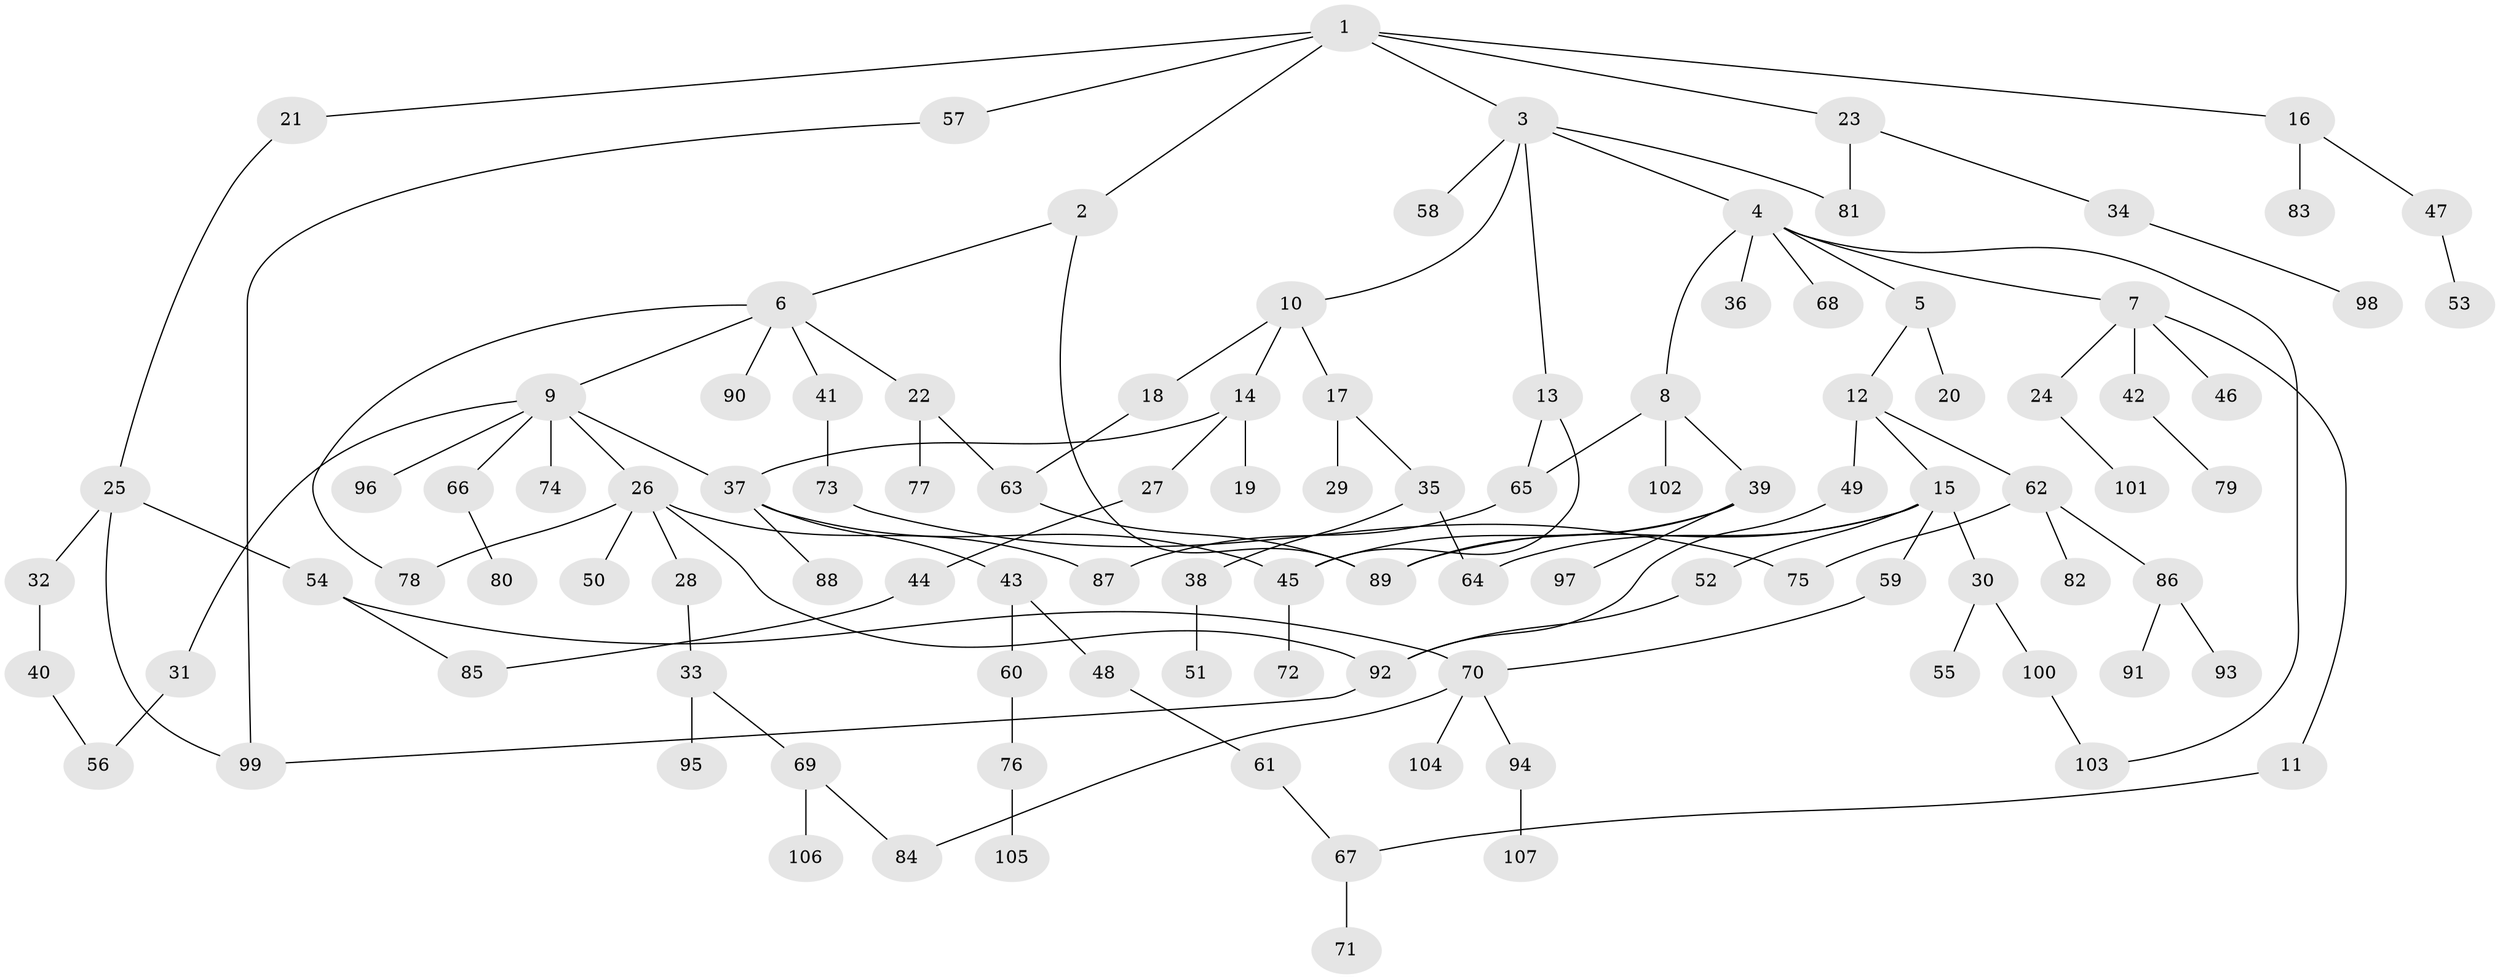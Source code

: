 // Generated by graph-tools (version 1.1) at 2025/41/03/09/25 04:41:56]
// undirected, 107 vertices, 129 edges
graph export_dot {
graph [start="1"]
  node [color=gray90,style=filled];
  1;
  2;
  3;
  4;
  5;
  6;
  7;
  8;
  9;
  10;
  11;
  12;
  13;
  14;
  15;
  16;
  17;
  18;
  19;
  20;
  21;
  22;
  23;
  24;
  25;
  26;
  27;
  28;
  29;
  30;
  31;
  32;
  33;
  34;
  35;
  36;
  37;
  38;
  39;
  40;
  41;
  42;
  43;
  44;
  45;
  46;
  47;
  48;
  49;
  50;
  51;
  52;
  53;
  54;
  55;
  56;
  57;
  58;
  59;
  60;
  61;
  62;
  63;
  64;
  65;
  66;
  67;
  68;
  69;
  70;
  71;
  72;
  73;
  74;
  75;
  76;
  77;
  78;
  79;
  80;
  81;
  82;
  83;
  84;
  85;
  86;
  87;
  88;
  89;
  90;
  91;
  92;
  93;
  94;
  95;
  96;
  97;
  98;
  99;
  100;
  101;
  102;
  103;
  104;
  105;
  106;
  107;
  1 -- 2;
  1 -- 3;
  1 -- 16;
  1 -- 21;
  1 -- 23;
  1 -- 57;
  2 -- 6;
  2 -- 89;
  3 -- 4;
  3 -- 10;
  3 -- 13;
  3 -- 58;
  3 -- 81;
  4 -- 5;
  4 -- 7;
  4 -- 8;
  4 -- 36;
  4 -- 68;
  4 -- 103;
  5 -- 12;
  5 -- 20;
  6 -- 9;
  6 -- 22;
  6 -- 41;
  6 -- 90;
  6 -- 78;
  7 -- 11;
  7 -- 24;
  7 -- 42;
  7 -- 46;
  8 -- 39;
  8 -- 102;
  8 -- 65;
  9 -- 26;
  9 -- 31;
  9 -- 37;
  9 -- 66;
  9 -- 74;
  9 -- 96;
  10 -- 14;
  10 -- 17;
  10 -- 18;
  11 -- 67;
  12 -- 15;
  12 -- 49;
  12 -- 62;
  13 -- 45;
  13 -- 65;
  14 -- 19;
  14 -- 27;
  14 -- 37;
  15 -- 30;
  15 -- 52;
  15 -- 59;
  15 -- 64;
  15 -- 89;
  16 -- 47;
  16 -- 83;
  17 -- 29;
  17 -- 35;
  18 -- 63;
  21 -- 25;
  22 -- 63;
  22 -- 77;
  23 -- 34;
  23 -- 81;
  24 -- 101;
  25 -- 32;
  25 -- 54;
  25 -- 99;
  26 -- 28;
  26 -- 50;
  26 -- 78;
  26 -- 92;
  26 -- 87;
  27 -- 44;
  28 -- 33;
  30 -- 55;
  30 -- 100;
  31 -- 56;
  32 -- 40;
  33 -- 69;
  33 -- 95;
  34 -- 98;
  35 -- 38;
  35 -- 64;
  37 -- 43;
  37 -- 88;
  37 -- 45;
  38 -- 51;
  39 -- 97;
  39 -- 45;
  39 -- 89;
  40 -- 56;
  41 -- 73;
  42 -- 79;
  43 -- 48;
  43 -- 60;
  44 -- 85;
  45 -- 72;
  47 -- 53;
  48 -- 61;
  49 -- 92;
  52 -- 92;
  54 -- 70;
  54 -- 85;
  57 -- 99;
  59 -- 70;
  60 -- 76;
  61 -- 67;
  62 -- 82;
  62 -- 86;
  62 -- 75;
  63 -- 89;
  65 -- 87;
  66 -- 80;
  67 -- 71;
  69 -- 106;
  69 -- 84;
  70 -- 84;
  70 -- 94;
  70 -- 104;
  73 -- 75;
  76 -- 105;
  86 -- 91;
  86 -- 93;
  92 -- 99;
  94 -- 107;
  100 -- 103;
}
